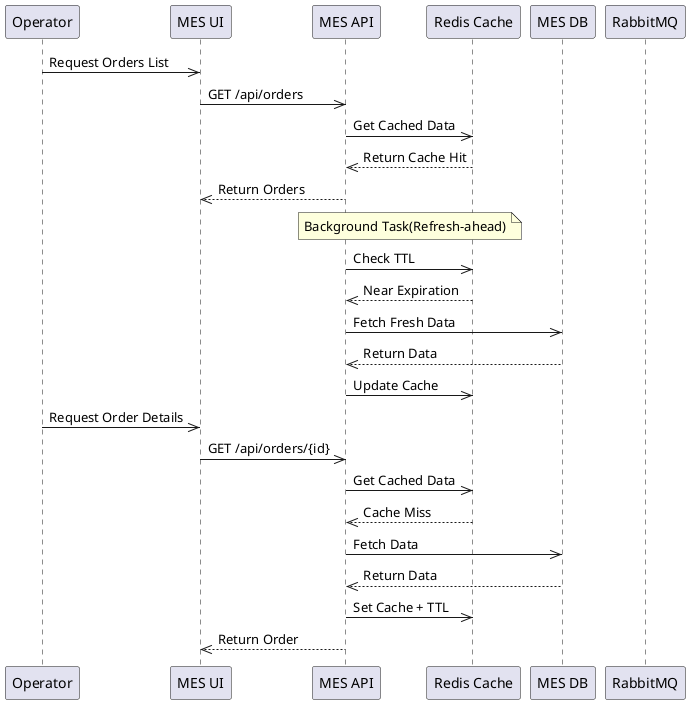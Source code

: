 @startuml
   participant O as "Operator"
    participant MU as "MES UI"
    participant MA as "MES API"
    participant RC as "Redis Cache"
    participant DB as "MES DB"
    participant MQ as "RabbitMQ"

    'Normal Read Flow
    O->>MU: Request Orders List
    MU->>MA: GET /api/orders
    MA->>RC: Get Cached Data
    RC-->>MA: Return Cache Hit
    MA-->>MU: Return Orders

    'Background Refresh
    Note over MA,RC: Background Task(Refresh-ahead)
    MA->>RC: Check TTL
    RC-->>MA: Near Expiration
    MA->>DB: Fetch Fresh Data
    DB-->>MA: Return Data
    MA->>RC: Update Cache

    'Cache Miss Flow
    O->>MU: Request Order Details
    MU->>MA: GET /api/orders/{id}
    MA->>RC: Get Cached Data
    RC-->>MA: Cache Miss
    MA->>DB: Fetch Data
    DB-->>MA: Return Data
    MA->>RC: Set Cache + TTL
    MA-->>MU: Return Order
@enduml